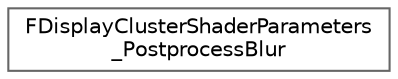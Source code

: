 digraph "Graphical Class Hierarchy"
{
 // INTERACTIVE_SVG=YES
 // LATEX_PDF_SIZE
  bgcolor="transparent";
  edge [fontname=Helvetica,fontsize=10,labelfontname=Helvetica,labelfontsize=10];
  node [fontname=Helvetica,fontsize=10,shape=box,height=0.2,width=0.4];
  rankdir="LR";
  Node0 [id="Node000000",label="FDisplayClusterShaderParameters\l_PostprocessBlur",height=0.2,width=0.4,color="grey40", fillcolor="white", style="filled",URL="$d6/d8f/structFDisplayClusterShaderParameters__PostprocessBlur.html",tooltip=" "];
}
